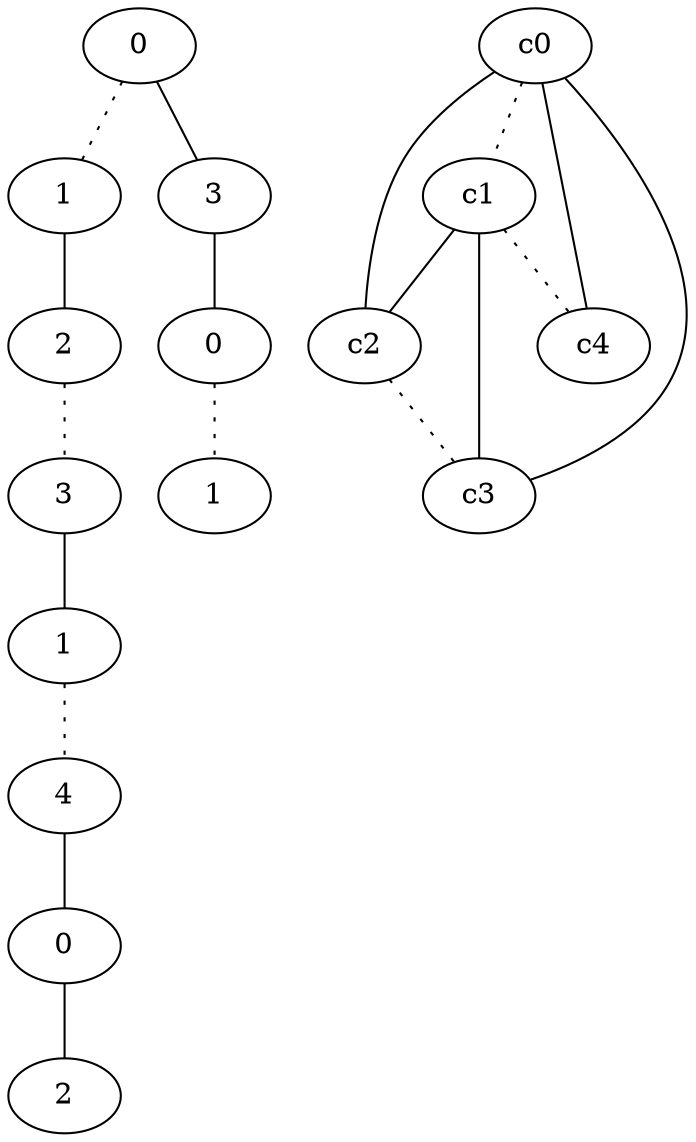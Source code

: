 graph {
a0[label=0];
a1[label=1];
a2[label=2];
a3[label=3];
a4[label=1];
a5[label=4];
a6[label=0];
a7[label=2];
a8[label=3];
a9[label=0];
a10[label=1];
a0 -- a1 [style=dotted];
a0 -- a8;
a1 -- a2;
a2 -- a3 [style=dotted];
a3 -- a4;
a4 -- a5 [style=dotted];
a5 -- a6;
a6 -- a7;
a8 -- a9;
a9 -- a10 [style=dotted];
c0 -- c1 [style=dotted];
c0 -- c2;
c0 -- c3;
c0 -- c4;
c1 -- c2;
c1 -- c3;
c1 -- c4 [style=dotted];
c2 -- c3 [style=dotted];
}

